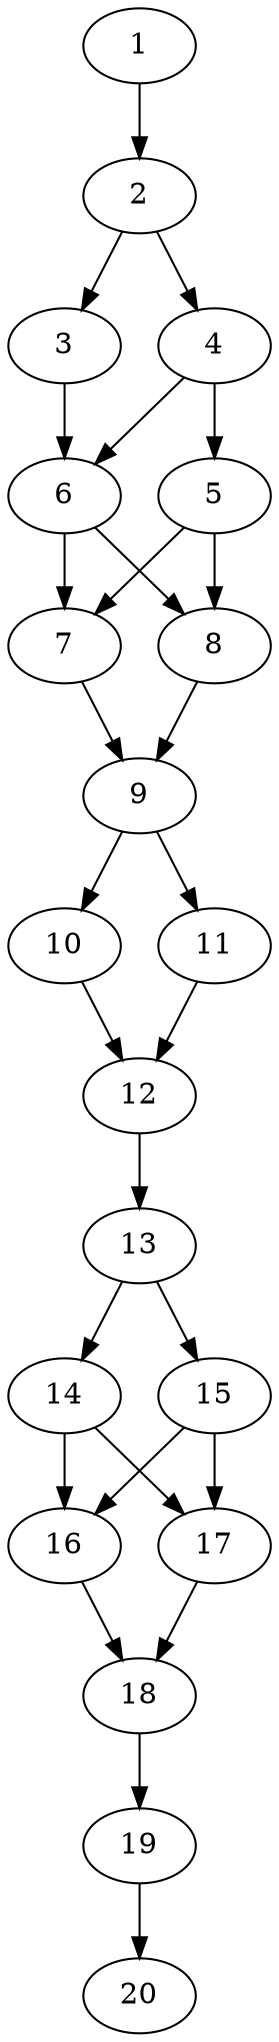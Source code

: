 // DAG automatically generated by daggen at Thu Oct  3 13:58:42 2019
// ./daggen --dot -n 20 --ccr 0.4 --fat 0.3 --regular 0.5 --density 0.9 --mindata 5242880 --maxdata 52428800 
digraph G {
  1 [size="78576640", alpha="0.06", expect_size="31430656"] 
  1 -> 2 [size ="31430656"]
  2 [size="14392320", alpha="0.07", expect_size="5756928"] 
  2 -> 3 [size ="5756928"]
  2 -> 4 [size ="5756928"]
  3 [size="73733120", alpha="0.06", expect_size="29493248"] 
  3 -> 6 [size ="29493248"]
  4 [size="85836800", alpha="0.18", expect_size="34334720"] 
  4 -> 5 [size ="34334720"]
  4 -> 6 [size ="34334720"]
  5 [size="125283840", alpha="0.03", expect_size="50113536"] 
  5 -> 7 [size ="50113536"]
  5 -> 8 [size ="50113536"]
  6 [size="81415680", alpha="0.10", expect_size="32566272"] 
  6 -> 7 [size ="32566272"]
  6 -> 8 [size ="32566272"]
  7 [size="102574080", alpha="0.10", expect_size="41029632"] 
  7 -> 9 [size ="41029632"]
  8 [size="56634880", alpha="0.07", expect_size="22653952"] 
  8 -> 9 [size ="22653952"]
  9 [size="115417600", alpha="0.06", expect_size="46167040"] 
  9 -> 10 [size ="46167040"]
  9 -> 11 [size ="46167040"]
  10 [size="79664640", alpha="0.15", expect_size="31865856"] 
  10 -> 12 [size ="31865856"]
  11 [size="44866560", alpha="0.10", expect_size="17946624"] 
  11 -> 12 [size ="17946624"]
  12 [size="81850880", alpha="0.01", expect_size="32740352"] 
  12 -> 13 [size ="32740352"]
  13 [size="120258560", alpha="0.19", expect_size="48103424"] 
  13 -> 14 [size ="48103424"]
  13 -> 15 [size ="48103424"]
  14 [size="35164160", alpha="0.10", expect_size="14065664"] 
  14 -> 16 [size ="14065664"]
  14 -> 17 [size ="14065664"]
  15 [size="26001920", alpha="0.19", expect_size="10400768"] 
  15 -> 16 [size ="10400768"]
  15 -> 17 [size ="10400768"]
  16 [size="45831680", alpha="0.03", expect_size="18332672"] 
  16 -> 18 [size ="18332672"]
  17 [size="104834560", alpha="0.18", expect_size="41933824"] 
  17 -> 18 [size ="41933824"]
  18 [size="44413440", alpha="0.02", expect_size="17765376"] 
  18 -> 19 [size ="17765376"]
  19 [size="86492160", alpha="0.12", expect_size="34596864"] 
  19 -> 20 [size ="34596864"]
  20 [size="122711040", alpha="0.07", expect_size="49084416"] 
}
